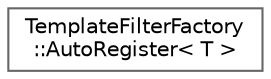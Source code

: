 digraph "Graphical Class Hierarchy"
{
 // INTERACTIVE_SVG=YES
 // LATEX_PDF_SIZE
  bgcolor="transparent";
  edge [fontname=Helvetica,fontsize=10,labelfontname=Helvetica,labelfontsize=10];
  node [fontname=Helvetica,fontsize=10,shape=box,height=0.2,width=0.4];
  rankdir="LR";
  Node0 [id="Node000000",label="TemplateFilterFactory\l::AutoRegister\< T \>",height=0.2,width=0.4,color="grey40", fillcolor="white", style="filled",URL="$d4/d67/class_template_filter_factory_1_1_auto_register.html",tooltip="Helper class for registering a filter function."];
}
